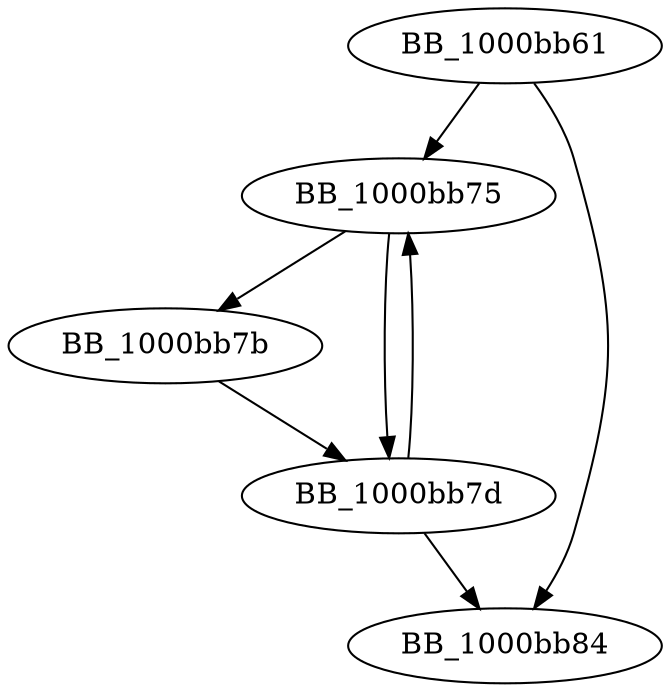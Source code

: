 DiGraph sub_1000BB61{
BB_1000bb61->BB_1000bb75
BB_1000bb61->BB_1000bb84
BB_1000bb75->BB_1000bb7b
BB_1000bb75->BB_1000bb7d
BB_1000bb7b->BB_1000bb7d
BB_1000bb7d->BB_1000bb75
BB_1000bb7d->BB_1000bb84
}
